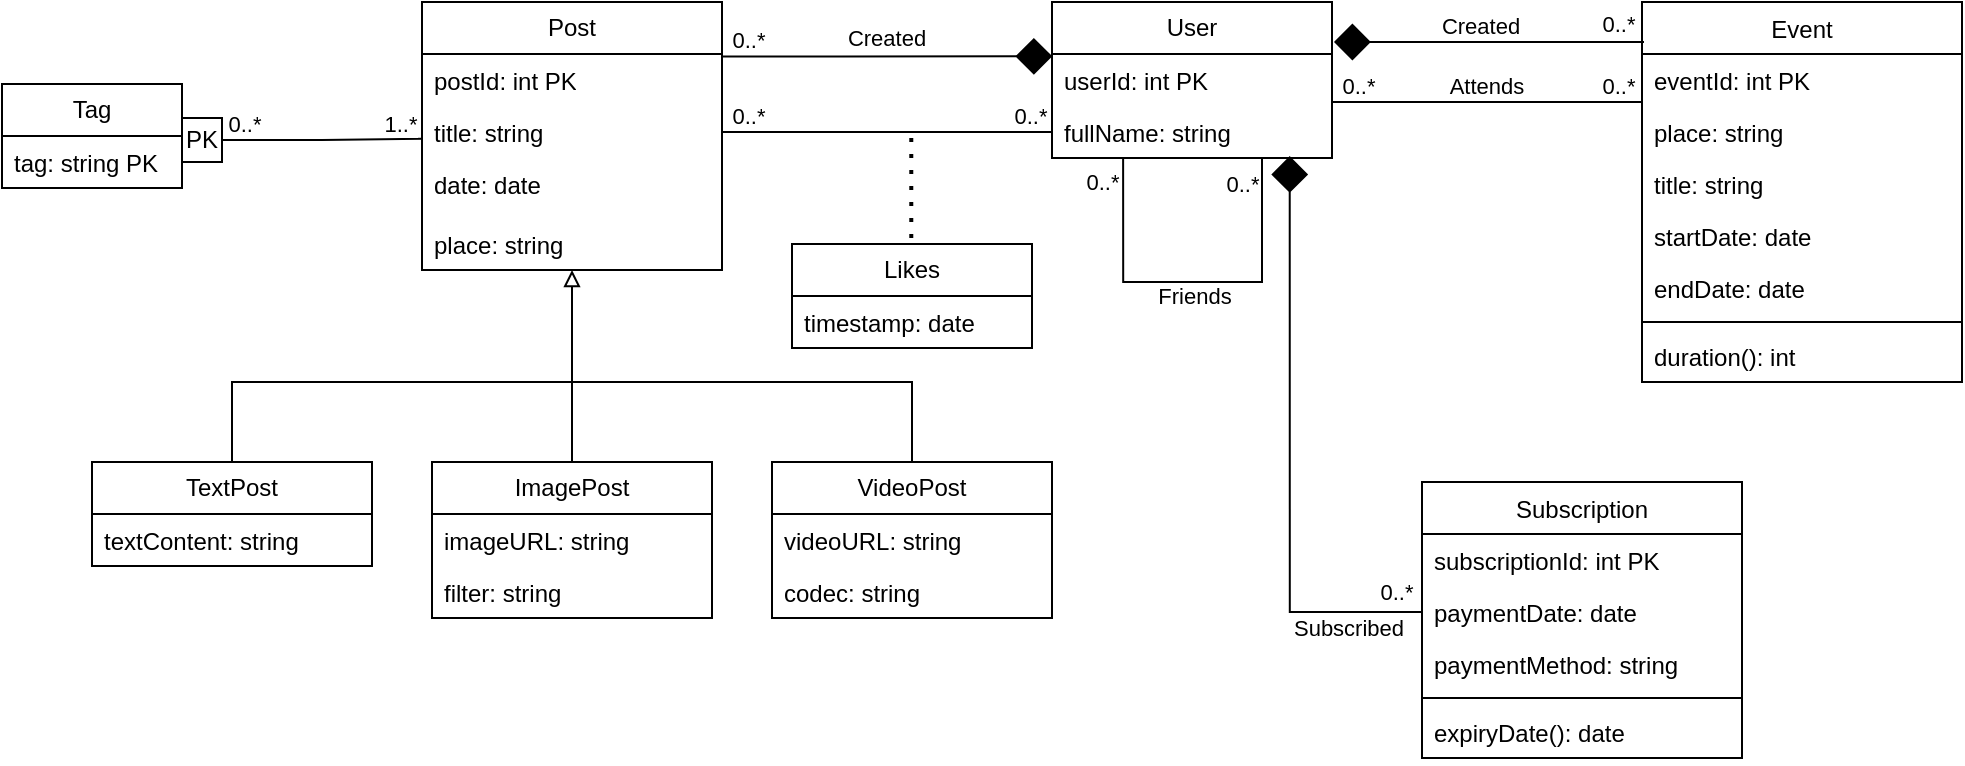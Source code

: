 <mxfile version="24.8.4">
  <diagram name="Sida-1" id="ldYkHeGGX1tuoTtnLnFC">
    <mxGraphModel dx="547" dy="366" grid="1" gridSize="10" guides="1" tooltips="1" connect="1" arrows="1" fold="1" page="1" pageScale="1" pageWidth="827" pageHeight="1169" math="0" shadow="0">
      <root>
        <mxCell id="0" />
        <mxCell id="1" parent="0" />
        <mxCell id="wKd8ZKSGtpmT5zzgrtgn-1" value="Post" style="swimlane;fontStyle=0;childLayout=stackLayout;horizontal=1;startSize=26;fillColor=none;horizontalStack=0;resizeParent=1;resizeParentMax=0;resizeLast=0;collapsible=1;marginBottom=0;whiteSpace=wrap;html=1;" vertex="1" parent="1">
          <mxGeometry x="340" y="290" width="150" height="134" as="geometry">
            <mxRectangle x="340" y="290" width="60" height="30" as="alternateBounds" />
          </mxGeometry>
        </mxCell>
        <mxCell id="wKd8ZKSGtpmT5zzgrtgn-2" value="postId: int PK" style="text;strokeColor=none;fillColor=none;align=left;verticalAlign=top;spacingLeft=4;spacingRight=4;overflow=hidden;rotatable=0;points=[[0,0.5],[1,0.5]];portConstraint=eastwest;whiteSpace=wrap;html=1;" vertex="1" parent="wKd8ZKSGtpmT5zzgrtgn-1">
          <mxGeometry y="26" width="150" height="26" as="geometry" />
        </mxCell>
        <mxCell id="wKd8ZKSGtpmT5zzgrtgn-3" value="title: string" style="text;strokeColor=none;fillColor=none;align=left;verticalAlign=top;spacingLeft=4;spacingRight=4;overflow=hidden;rotatable=0;points=[[0,0.5],[1,0.5]];portConstraint=eastwest;whiteSpace=wrap;html=1;" vertex="1" parent="wKd8ZKSGtpmT5zzgrtgn-1">
          <mxGeometry y="52" width="150" height="26" as="geometry" />
        </mxCell>
        <mxCell id="wKd8ZKSGtpmT5zzgrtgn-4" value="date: date" style="text;strokeColor=none;fillColor=none;align=left;verticalAlign=top;spacingLeft=4;spacingRight=4;overflow=hidden;rotatable=0;points=[[0,0.5],[1,0.5]];portConstraint=eastwest;whiteSpace=wrap;html=1;" vertex="1" parent="wKd8ZKSGtpmT5zzgrtgn-1">
          <mxGeometry y="78" width="150" height="30" as="geometry" />
        </mxCell>
        <mxCell id="wKd8ZKSGtpmT5zzgrtgn-26" value="place: string" style="text;strokeColor=none;fillColor=none;align=left;verticalAlign=top;spacingLeft=4;spacingRight=4;overflow=hidden;rotatable=0;points=[[0,0.5],[1,0.5]];portConstraint=eastwest;whiteSpace=wrap;html=1;" vertex="1" parent="wKd8ZKSGtpmT5zzgrtgn-1">
          <mxGeometry y="108" width="150" height="26" as="geometry" />
        </mxCell>
        <mxCell id="wKd8ZKSGtpmT5zzgrtgn-44" style="edgeStyle=orthogonalEdgeStyle;rounded=0;orthogonalLoop=1;jettySize=auto;html=1;endArrow=none;endFill=0;" edge="1" parent="1" source="wKd8ZKSGtpmT5zzgrtgn-29">
          <mxGeometry relative="1" as="geometry">
            <mxPoint x="270" y="480" as="targetPoint" />
            <Array as="points">
              <mxPoint x="245" y="480" />
            </Array>
          </mxGeometry>
        </mxCell>
        <mxCell id="wKd8ZKSGtpmT5zzgrtgn-29" value="TextPost" style="swimlane;fontStyle=0;childLayout=stackLayout;horizontal=1;startSize=26;fillColor=none;horizontalStack=0;resizeParent=1;resizeParentMax=0;resizeLast=0;collapsible=1;marginBottom=0;whiteSpace=wrap;html=1;" vertex="1" parent="1">
          <mxGeometry x="175" y="520" width="140" height="52" as="geometry" />
        </mxCell>
        <mxCell id="wKd8ZKSGtpmT5zzgrtgn-30" value="textContent: string" style="text;strokeColor=none;fillColor=none;align=left;verticalAlign=top;spacingLeft=4;spacingRight=4;overflow=hidden;rotatable=0;points=[[0,0.5],[1,0.5]];portConstraint=eastwest;whiteSpace=wrap;html=1;" vertex="1" parent="wKd8ZKSGtpmT5zzgrtgn-29">
          <mxGeometry y="26" width="140" height="26" as="geometry" />
        </mxCell>
        <mxCell id="wKd8ZKSGtpmT5zzgrtgn-41" style="edgeStyle=orthogonalEdgeStyle;rounded=0;orthogonalLoop=1;jettySize=auto;html=1;entryX=0.5;entryY=1;entryDx=0;entryDy=0;endArrow=block;endFill=0;" edge="1" parent="1" source="wKd8ZKSGtpmT5zzgrtgn-34" target="wKd8ZKSGtpmT5zzgrtgn-1">
          <mxGeometry relative="1" as="geometry">
            <Array as="points">
              <mxPoint x="415" y="500" />
              <mxPoint x="415" y="500" />
            </Array>
          </mxGeometry>
        </mxCell>
        <mxCell id="wKd8ZKSGtpmT5zzgrtgn-34" value="ImagePost" style="swimlane;fontStyle=0;childLayout=stackLayout;horizontal=1;startSize=26;fillColor=none;horizontalStack=0;resizeParent=1;resizeParentMax=0;resizeLast=0;collapsible=1;marginBottom=0;whiteSpace=wrap;html=1;" vertex="1" parent="1">
          <mxGeometry x="345" y="520" width="140" height="78" as="geometry" />
        </mxCell>
        <mxCell id="wKd8ZKSGtpmT5zzgrtgn-35" value="imageURL: string" style="text;strokeColor=none;fillColor=none;align=left;verticalAlign=top;spacingLeft=4;spacingRight=4;overflow=hidden;rotatable=0;points=[[0,0.5],[1,0.5]];portConstraint=eastwest;whiteSpace=wrap;html=1;" vertex="1" parent="wKd8ZKSGtpmT5zzgrtgn-34">
          <mxGeometry y="26" width="140" height="26" as="geometry" />
        </mxCell>
        <mxCell id="wKd8ZKSGtpmT5zzgrtgn-48" value="filter: string" style="text;strokeColor=none;fillColor=none;align=left;verticalAlign=top;spacingLeft=4;spacingRight=4;overflow=hidden;rotatable=0;points=[[0,0.5],[1,0.5]];portConstraint=eastwest;whiteSpace=wrap;html=1;" vertex="1" parent="wKd8ZKSGtpmT5zzgrtgn-34">
          <mxGeometry y="52" width="140" height="26" as="geometry" />
        </mxCell>
        <mxCell id="wKd8ZKSGtpmT5zzgrtgn-46" style="edgeStyle=orthogonalEdgeStyle;rounded=0;orthogonalLoop=1;jettySize=auto;html=1;endArrow=none;endFill=0;" edge="1" parent="1" source="wKd8ZKSGtpmT5zzgrtgn-36">
          <mxGeometry relative="1" as="geometry">
            <mxPoint x="580" y="480" as="targetPoint" />
            <Array as="points">
              <mxPoint x="585" y="480" />
            </Array>
          </mxGeometry>
        </mxCell>
        <mxCell id="wKd8ZKSGtpmT5zzgrtgn-36" value="VideoPost" style="swimlane;fontStyle=0;childLayout=stackLayout;horizontal=1;startSize=26;fillColor=none;horizontalStack=0;resizeParent=1;resizeParentMax=0;resizeLast=0;collapsible=1;marginBottom=0;whiteSpace=wrap;html=1;" vertex="1" parent="1">
          <mxGeometry x="515" y="520" width="140" height="78" as="geometry" />
        </mxCell>
        <mxCell id="wKd8ZKSGtpmT5zzgrtgn-37" value="videoURL: string" style="text;strokeColor=none;fillColor=none;align=left;verticalAlign=top;spacingLeft=4;spacingRight=4;overflow=hidden;rotatable=0;points=[[0,0.5],[1,0.5]];portConstraint=eastwest;whiteSpace=wrap;html=1;" vertex="1" parent="wKd8ZKSGtpmT5zzgrtgn-36">
          <mxGeometry y="26" width="140" height="26" as="geometry" />
        </mxCell>
        <mxCell id="wKd8ZKSGtpmT5zzgrtgn-49" value="codec: string" style="text;strokeColor=none;fillColor=none;align=left;verticalAlign=top;spacingLeft=4;spacingRight=4;overflow=hidden;rotatable=0;points=[[0,0.5],[1,0.5]];portConstraint=eastwest;whiteSpace=wrap;html=1;" vertex="1" parent="wKd8ZKSGtpmT5zzgrtgn-36">
          <mxGeometry y="52" width="140" height="26" as="geometry" />
        </mxCell>
        <mxCell id="wKd8ZKSGtpmT5zzgrtgn-45" value="" style="endArrow=none;html=1;rounded=0;" edge="1" parent="1">
          <mxGeometry width="50" height="50" relative="1" as="geometry">
            <mxPoint x="270" y="480" as="sourcePoint" />
            <mxPoint x="420" y="480" as="targetPoint" />
          </mxGeometry>
        </mxCell>
        <mxCell id="wKd8ZKSGtpmT5zzgrtgn-47" value="" style="endArrow=none;html=1;rounded=0;" edge="1" parent="1">
          <mxGeometry width="50" height="50" relative="1" as="geometry">
            <mxPoint x="420" y="480" as="sourcePoint" />
            <mxPoint x="580" y="480" as="targetPoint" />
          </mxGeometry>
        </mxCell>
        <mxCell id="wKd8ZKSGtpmT5zzgrtgn-50" value="User" style="swimlane;fontStyle=0;childLayout=stackLayout;horizontal=1;startSize=26;fillColor=none;horizontalStack=0;resizeParent=1;resizeParentMax=0;resizeLast=0;collapsible=1;marginBottom=0;whiteSpace=wrap;html=1;" vertex="1" parent="1">
          <mxGeometry x="655" y="290" width="140" height="78" as="geometry" />
        </mxCell>
        <mxCell id="wKd8ZKSGtpmT5zzgrtgn-51" value="userId: int PK" style="text;strokeColor=none;fillColor=none;align=left;verticalAlign=top;spacingLeft=4;spacingRight=4;overflow=hidden;rotatable=0;points=[[0,0.5],[1,0.5]];portConstraint=eastwest;whiteSpace=wrap;html=1;" vertex="1" parent="wKd8ZKSGtpmT5zzgrtgn-50">
          <mxGeometry y="26" width="140" height="26" as="geometry" />
        </mxCell>
        <mxCell id="wKd8ZKSGtpmT5zzgrtgn-57" value="fullName: string" style="text;strokeColor=none;fillColor=none;align=left;verticalAlign=top;spacingLeft=4;spacingRight=4;overflow=hidden;rotatable=0;points=[[0,0.5],[1,0.5]];portConstraint=eastwest;whiteSpace=wrap;html=1;" vertex="1" parent="wKd8ZKSGtpmT5zzgrtgn-50">
          <mxGeometry y="52" width="140" height="26" as="geometry" />
        </mxCell>
        <mxCell id="wKd8ZKSGtpmT5zzgrtgn-125" style="edgeStyle=orthogonalEdgeStyle;rounded=0;orthogonalLoop=1;jettySize=auto;html=1;entryX=0.254;entryY=0.992;entryDx=0;entryDy=0;entryPerimeter=0;endArrow=none;endFill=0;" edge="1" parent="wKd8ZKSGtpmT5zzgrtgn-50" source="wKd8ZKSGtpmT5zzgrtgn-50" target="wKd8ZKSGtpmT5zzgrtgn-57">
          <mxGeometry relative="1" as="geometry">
            <mxPoint x="105" y="80" as="targetPoint" />
            <Array as="points">
              <mxPoint x="105" y="140" />
              <mxPoint x="36" y="140" />
            </Array>
          </mxGeometry>
        </mxCell>
        <mxCell id="wKd8ZKSGtpmT5zzgrtgn-126" value="Friends" style="edgeLabel;html=1;align=center;verticalAlign=middle;resizable=0;points=[];" vertex="1" connectable="0" parent="wKd8ZKSGtpmT5zzgrtgn-125">
          <mxGeometry x="0.091" relative="1" as="geometry">
            <mxPoint x="9" y="7" as="offset" />
          </mxGeometry>
        </mxCell>
        <mxCell id="wKd8ZKSGtpmT5zzgrtgn-131" value="0..*" style="edgeLabel;html=1;align=center;verticalAlign=middle;resizable=0;points=[];" vertex="1" connectable="0" parent="wKd8ZKSGtpmT5zzgrtgn-125">
          <mxGeometry x="0.921" y="-1" relative="1" as="geometry">
            <mxPoint x="-12" y="4" as="offset" />
          </mxGeometry>
        </mxCell>
        <mxCell id="wKd8ZKSGtpmT5zzgrtgn-132" value="0..*" style="edgeLabel;html=1;align=center;verticalAlign=middle;resizable=0;points=[];" vertex="1" connectable="0" parent="wKd8ZKSGtpmT5zzgrtgn-125">
          <mxGeometry x="-0.923" relative="1" as="geometry">
            <mxPoint x="-10" y="5" as="offset" />
          </mxGeometry>
        </mxCell>
        <mxCell id="wKd8ZKSGtpmT5zzgrtgn-61" value="&lt;span style=&quot;font-weight: normal;&quot;&gt;Event&lt;/span&gt;" style="swimlane;fontStyle=1;align=center;verticalAlign=top;childLayout=stackLayout;horizontal=1;startSize=26;horizontalStack=0;resizeParent=1;resizeParentMax=0;resizeLast=0;collapsible=1;marginBottom=0;whiteSpace=wrap;html=1;" vertex="1" parent="1">
          <mxGeometry x="950" y="290" width="160" height="190" as="geometry" />
        </mxCell>
        <mxCell id="wKd8ZKSGtpmT5zzgrtgn-62" value="eventId: int PK" style="text;strokeColor=none;fillColor=none;align=left;verticalAlign=top;spacingLeft=4;spacingRight=4;overflow=hidden;rotatable=0;points=[[0,0.5],[1,0.5]];portConstraint=eastwest;whiteSpace=wrap;html=1;" vertex="1" parent="wKd8ZKSGtpmT5zzgrtgn-61">
          <mxGeometry y="26" width="160" height="26" as="geometry" />
        </mxCell>
        <mxCell id="wKd8ZKSGtpmT5zzgrtgn-81" value="place: string" style="text;strokeColor=none;fillColor=none;align=left;verticalAlign=top;spacingLeft=4;spacingRight=4;overflow=hidden;rotatable=0;points=[[0,0.5],[1,0.5]];portConstraint=eastwest;whiteSpace=wrap;html=1;" vertex="1" parent="wKd8ZKSGtpmT5zzgrtgn-61">
          <mxGeometry y="52" width="160" height="26" as="geometry" />
        </mxCell>
        <mxCell id="wKd8ZKSGtpmT5zzgrtgn-82" value="title: string" style="text;strokeColor=none;fillColor=none;align=left;verticalAlign=top;spacingLeft=4;spacingRight=4;overflow=hidden;rotatable=0;points=[[0,0.5],[1,0.5]];portConstraint=eastwest;whiteSpace=wrap;html=1;" vertex="1" parent="wKd8ZKSGtpmT5zzgrtgn-61">
          <mxGeometry y="78" width="160" height="26" as="geometry" />
        </mxCell>
        <mxCell id="wKd8ZKSGtpmT5zzgrtgn-83" value="startDate: date" style="text;strokeColor=none;fillColor=none;align=left;verticalAlign=top;spacingLeft=4;spacingRight=4;overflow=hidden;rotatable=0;points=[[0,0.5],[1,0.5]];portConstraint=eastwest;whiteSpace=wrap;html=1;" vertex="1" parent="wKd8ZKSGtpmT5zzgrtgn-61">
          <mxGeometry y="104" width="160" height="26" as="geometry" />
        </mxCell>
        <mxCell id="wKd8ZKSGtpmT5zzgrtgn-84" value="endDate: date" style="text;strokeColor=none;fillColor=none;align=left;verticalAlign=top;spacingLeft=4;spacingRight=4;overflow=hidden;rotatable=0;points=[[0,0.5],[1,0.5]];portConstraint=eastwest;whiteSpace=wrap;html=1;" vertex="1" parent="wKd8ZKSGtpmT5zzgrtgn-61">
          <mxGeometry y="130" width="160" height="26" as="geometry" />
        </mxCell>
        <mxCell id="wKd8ZKSGtpmT5zzgrtgn-63" value="" style="line;strokeWidth=1;fillColor=none;align=left;verticalAlign=middle;spacingTop=-1;spacingLeft=3;spacingRight=3;rotatable=0;labelPosition=right;points=[];portConstraint=eastwest;strokeColor=inherit;" vertex="1" parent="wKd8ZKSGtpmT5zzgrtgn-61">
          <mxGeometry y="156" width="160" height="8" as="geometry" />
        </mxCell>
        <mxCell id="wKd8ZKSGtpmT5zzgrtgn-85" value="duration(): int" style="text;strokeColor=none;fillColor=none;align=left;verticalAlign=top;spacingLeft=4;spacingRight=4;overflow=hidden;rotatable=0;points=[[0,0.5],[1,0.5]];portConstraint=eastwest;whiteSpace=wrap;html=1;" vertex="1" parent="wKd8ZKSGtpmT5zzgrtgn-61">
          <mxGeometry y="164" width="160" height="26" as="geometry" />
        </mxCell>
        <mxCell id="wKd8ZKSGtpmT5zzgrtgn-86" value="&lt;span style=&quot;font-weight: normal;&quot;&gt;Subscription&lt;/span&gt;" style="swimlane;fontStyle=1;align=center;verticalAlign=top;childLayout=stackLayout;horizontal=1;startSize=26;horizontalStack=0;resizeParent=1;resizeParentMax=0;resizeLast=0;collapsible=1;marginBottom=0;whiteSpace=wrap;html=1;" vertex="1" parent="1">
          <mxGeometry x="840" y="530" width="160" height="138" as="geometry" />
        </mxCell>
        <mxCell id="wKd8ZKSGtpmT5zzgrtgn-87" value="subscriptionId: int PK" style="text;strokeColor=none;fillColor=none;align=left;verticalAlign=top;spacingLeft=4;spacingRight=4;overflow=hidden;rotatable=0;points=[[0,0.5],[1,0.5]];portConstraint=eastwest;whiteSpace=wrap;html=1;" vertex="1" parent="wKd8ZKSGtpmT5zzgrtgn-86">
          <mxGeometry y="26" width="160" height="26" as="geometry" />
        </mxCell>
        <mxCell id="wKd8ZKSGtpmT5zzgrtgn-88" value="paymentDate: date" style="text;strokeColor=none;fillColor=none;align=left;verticalAlign=top;spacingLeft=4;spacingRight=4;overflow=hidden;rotatable=0;points=[[0,0.5],[1,0.5]];portConstraint=eastwest;whiteSpace=wrap;html=1;" vertex="1" parent="wKd8ZKSGtpmT5zzgrtgn-86">
          <mxGeometry y="52" width="160" height="26" as="geometry" />
        </mxCell>
        <mxCell id="wKd8ZKSGtpmT5zzgrtgn-89" value="paymentMethod: string" style="text;strokeColor=none;fillColor=none;align=left;verticalAlign=top;spacingLeft=4;spacingRight=4;overflow=hidden;rotatable=0;points=[[0,0.5],[1,0.5]];portConstraint=eastwest;whiteSpace=wrap;html=1;" vertex="1" parent="wKd8ZKSGtpmT5zzgrtgn-86">
          <mxGeometry y="78" width="160" height="26" as="geometry" />
        </mxCell>
        <mxCell id="wKd8ZKSGtpmT5zzgrtgn-92" value="" style="line;strokeWidth=1;fillColor=none;align=left;verticalAlign=middle;spacingTop=-1;spacingLeft=3;spacingRight=3;rotatable=0;labelPosition=right;points=[];portConstraint=eastwest;strokeColor=inherit;" vertex="1" parent="wKd8ZKSGtpmT5zzgrtgn-86">
          <mxGeometry y="104" width="160" height="8" as="geometry" />
        </mxCell>
        <mxCell id="wKd8ZKSGtpmT5zzgrtgn-93" value="expiryDate(): date" style="text;strokeColor=none;fillColor=none;align=left;verticalAlign=top;spacingLeft=4;spacingRight=4;overflow=hidden;rotatable=0;points=[[0,0.5],[1,0.5]];portConstraint=eastwest;whiteSpace=wrap;html=1;" vertex="1" parent="wKd8ZKSGtpmT5zzgrtgn-86">
          <mxGeometry y="112" width="160" height="26" as="geometry" />
        </mxCell>
        <mxCell id="wKd8ZKSGtpmT5zzgrtgn-96" style="edgeStyle=orthogonalEdgeStyle;rounded=0;orthogonalLoop=1;jettySize=auto;html=1;entryX=0.001;entryY=0.045;entryDx=0;entryDy=0;entryPerimeter=0;endArrow=diamond;endFill=1;endSize=16;" edge="1" parent="1" source="wKd8ZKSGtpmT5zzgrtgn-1" target="wKd8ZKSGtpmT5zzgrtgn-51">
          <mxGeometry relative="1" as="geometry">
            <Array as="points">
              <mxPoint x="550" y="317" />
            </Array>
          </mxGeometry>
        </mxCell>
        <mxCell id="wKd8ZKSGtpmT5zzgrtgn-97" value="Created" style="edgeLabel;html=1;align=center;verticalAlign=middle;resizable=0;points=[];" vertex="1" connectable="0" parent="wKd8ZKSGtpmT5zzgrtgn-96">
          <mxGeometry x="-0.195" y="2" relative="1" as="geometry">
            <mxPoint x="15" y="-7" as="offset" />
          </mxGeometry>
        </mxCell>
        <mxCell id="wKd8ZKSGtpmT5zzgrtgn-98" value="0..*" style="edgeLabel;html=1;align=center;verticalAlign=middle;resizable=0;points=[];" vertex="1" connectable="0" parent="wKd8ZKSGtpmT5zzgrtgn-96">
          <mxGeometry x="-0.91" y="1" relative="1" as="geometry">
            <mxPoint x="5" y="-7" as="offset" />
          </mxGeometry>
        </mxCell>
        <mxCell id="wKd8ZKSGtpmT5zzgrtgn-99" style="edgeStyle=orthogonalEdgeStyle;rounded=0;orthogonalLoop=1;jettySize=auto;html=1;entryX=0;entryY=0.5;entryDx=0;entryDy=0;endArrow=none;endFill=0;" edge="1" parent="1" source="wKd8ZKSGtpmT5zzgrtgn-3" target="wKd8ZKSGtpmT5zzgrtgn-57">
          <mxGeometry relative="1" as="geometry" />
        </mxCell>
        <mxCell id="wKd8ZKSGtpmT5zzgrtgn-105" value="0..*" style="edgeLabel;html=1;align=center;verticalAlign=middle;resizable=0;points=[];" vertex="1" connectable="0" parent="wKd8ZKSGtpmT5zzgrtgn-99">
          <mxGeometry x="-0.88" y="3" relative="1" as="geometry">
            <mxPoint x="3" y="-5" as="offset" />
          </mxGeometry>
        </mxCell>
        <mxCell id="wKd8ZKSGtpmT5zzgrtgn-106" value="0..*" style="edgeLabel;html=1;align=center;verticalAlign=middle;resizable=0;points=[];" vertex="1" connectable="0" parent="wKd8ZKSGtpmT5zzgrtgn-99">
          <mxGeometry x="0.896" y="1" relative="1" as="geometry">
            <mxPoint x="-3" y="-7" as="offset" />
          </mxGeometry>
        </mxCell>
        <mxCell id="wKd8ZKSGtpmT5zzgrtgn-100" value="" style="endArrow=none;dashed=1;html=1;dashPattern=1 3;strokeWidth=2;rounded=0;" edge="1" parent="1">
          <mxGeometry width="50" height="50" relative="1" as="geometry">
            <mxPoint x="584.64" y="408" as="sourcePoint" />
            <mxPoint x="584.64" y="358" as="targetPoint" />
          </mxGeometry>
        </mxCell>
        <mxCell id="wKd8ZKSGtpmT5zzgrtgn-101" value="Likes" style="swimlane;fontStyle=0;childLayout=stackLayout;horizontal=1;startSize=26;fillColor=none;horizontalStack=0;resizeParent=1;resizeParentMax=0;resizeLast=0;collapsible=1;marginBottom=0;whiteSpace=wrap;html=1;" vertex="1" parent="1">
          <mxGeometry x="525" y="411" width="120" height="52" as="geometry" />
        </mxCell>
        <mxCell id="wKd8ZKSGtpmT5zzgrtgn-102" value="timestamp: date" style="text;strokeColor=none;fillColor=none;align=left;verticalAlign=top;spacingLeft=4;spacingRight=4;overflow=hidden;rotatable=0;points=[[0,0.5],[1,0.5]];portConstraint=eastwest;whiteSpace=wrap;html=1;" vertex="1" parent="wKd8ZKSGtpmT5zzgrtgn-101">
          <mxGeometry y="26" width="120" height="26" as="geometry" />
        </mxCell>
        <mxCell id="wKd8ZKSGtpmT5zzgrtgn-107" value="Tag" style="swimlane;fontStyle=0;childLayout=stackLayout;horizontal=1;startSize=26;fillColor=none;horizontalStack=0;resizeParent=1;resizeParentMax=0;resizeLast=0;collapsible=1;marginBottom=0;whiteSpace=wrap;html=1;" vertex="1" parent="1">
          <mxGeometry x="130" y="331" width="90" height="52" as="geometry" />
        </mxCell>
        <mxCell id="wKd8ZKSGtpmT5zzgrtgn-108" value="tag: string PK" style="text;strokeColor=none;fillColor=none;align=left;verticalAlign=top;spacingLeft=4;spacingRight=4;overflow=hidden;rotatable=0;points=[[0,0.5],[1,0.5]];portConstraint=eastwest;whiteSpace=wrap;html=1;" vertex="1" parent="wKd8ZKSGtpmT5zzgrtgn-107">
          <mxGeometry y="26" width="90" height="26" as="geometry" />
        </mxCell>
        <mxCell id="wKd8ZKSGtpmT5zzgrtgn-113" value="PK" style="rounded=0;whiteSpace=wrap;html=1;" vertex="1" parent="1">
          <mxGeometry x="220" y="348" width="20" height="22" as="geometry" />
        </mxCell>
        <mxCell id="wKd8ZKSGtpmT5zzgrtgn-114" style="edgeStyle=orthogonalEdgeStyle;rounded=0;orthogonalLoop=1;jettySize=auto;html=1;entryX=0.001;entryY=0.628;entryDx=0;entryDy=0;entryPerimeter=0;endArrow=none;endFill=0;" edge="1" parent="1" source="wKd8ZKSGtpmT5zzgrtgn-113" target="wKd8ZKSGtpmT5zzgrtgn-3">
          <mxGeometry relative="1" as="geometry" />
        </mxCell>
        <mxCell id="wKd8ZKSGtpmT5zzgrtgn-115" value="0..*" style="edgeLabel;html=1;align=center;verticalAlign=middle;resizable=0;points=[];" vertex="1" connectable="0" parent="wKd8ZKSGtpmT5zzgrtgn-114">
          <mxGeometry x="-0.9" relative="1" as="geometry">
            <mxPoint x="6" y="-8" as="offset" />
          </mxGeometry>
        </mxCell>
        <mxCell id="wKd8ZKSGtpmT5zzgrtgn-116" value="1..*" style="edgeLabel;html=1;align=center;verticalAlign=middle;resizable=0;points=[];" vertex="1" connectable="0" parent="wKd8ZKSGtpmT5zzgrtgn-114">
          <mxGeometry x="0.886" y="2" relative="1" as="geometry">
            <mxPoint x="-6" y="-6" as="offset" />
          </mxGeometry>
        </mxCell>
        <mxCell id="wKd8ZKSGtpmT5zzgrtgn-117" style="edgeStyle=orthogonalEdgeStyle;rounded=0;orthogonalLoop=1;jettySize=auto;html=1;entryX=0;entryY=0.5;entryDx=0;entryDy=0;endArrow=none;endFill=0;startArrow=diamond;startFill=1;endSize=6;targetPerimeterSpacing=5;sourcePerimeterSpacing=4;startSize=16;" edge="1" parent="1">
          <mxGeometry relative="1" as="geometry">
            <mxPoint x="796.0" y="310" as="sourcePoint" />
            <mxPoint x="951.0" y="310" as="targetPoint" />
          </mxGeometry>
        </mxCell>
        <mxCell id="wKd8ZKSGtpmT5zzgrtgn-119" value="Created" style="edgeLabel;html=1;align=center;verticalAlign=middle;resizable=0;points=[];" vertex="1" connectable="0" parent="wKd8ZKSGtpmT5zzgrtgn-117">
          <mxGeometry x="-0.082" y="2" relative="1" as="geometry">
            <mxPoint x="2" y="-6" as="offset" />
          </mxGeometry>
        </mxCell>
        <mxCell id="wKd8ZKSGtpmT5zzgrtgn-124" value="0..*" style="edgeLabel;html=1;align=center;verticalAlign=middle;resizable=0;points=[];" vertex="1" connectable="0" parent="wKd8ZKSGtpmT5zzgrtgn-117">
          <mxGeometry x="0.8" y="1" relative="1" as="geometry">
            <mxPoint x="2" y="-8" as="offset" />
          </mxGeometry>
        </mxCell>
        <mxCell id="wKd8ZKSGtpmT5zzgrtgn-120" style="edgeStyle=orthogonalEdgeStyle;rounded=0;orthogonalLoop=1;jettySize=auto;html=1;entryX=0;entryY=0.5;entryDx=0;entryDy=0;endArrow=none;endFill=0;" edge="1" parent="1">
          <mxGeometry relative="1" as="geometry">
            <mxPoint x="795" y="340.0" as="sourcePoint" />
            <mxPoint x="950" y="340.0" as="targetPoint" />
          </mxGeometry>
        </mxCell>
        <mxCell id="wKd8ZKSGtpmT5zzgrtgn-121" value="Attends" style="edgeLabel;html=1;align=center;verticalAlign=middle;resizable=0;points=[];" vertex="1" connectable="0" parent="wKd8ZKSGtpmT5zzgrtgn-120">
          <mxGeometry x="-0.012" relative="1" as="geometry">
            <mxPoint y="-8" as="offset" />
          </mxGeometry>
        </mxCell>
        <mxCell id="wKd8ZKSGtpmT5zzgrtgn-122" value="0..*" style="edgeLabel;html=1;align=center;verticalAlign=middle;resizable=0;points=[];" vertex="1" connectable="0" parent="wKd8ZKSGtpmT5zzgrtgn-120">
          <mxGeometry x="-0.839" relative="1" as="geometry">
            <mxPoint y="-8" as="offset" />
          </mxGeometry>
        </mxCell>
        <mxCell id="wKd8ZKSGtpmT5zzgrtgn-123" value="0..*" style="edgeLabel;html=1;align=center;verticalAlign=middle;resizable=0;points=[];" vertex="1" connectable="0" parent="wKd8ZKSGtpmT5zzgrtgn-120">
          <mxGeometry x="0.848" y="1" relative="1" as="geometry">
            <mxPoint y="-7" as="offset" />
          </mxGeometry>
        </mxCell>
        <mxCell id="wKd8ZKSGtpmT5zzgrtgn-128" style="edgeStyle=orthogonalEdgeStyle;rounded=0;orthogonalLoop=1;jettySize=auto;html=1;entryX=0.849;entryY=0.962;entryDx=0;entryDy=0;entryPerimeter=0;endArrow=diamond;endFill=1;startSize=8;endSize=16;" edge="1" parent="1" source="wKd8ZKSGtpmT5zzgrtgn-88" target="wKd8ZKSGtpmT5zzgrtgn-57">
          <mxGeometry relative="1" as="geometry" />
        </mxCell>
        <mxCell id="wKd8ZKSGtpmT5zzgrtgn-129" value="0..*" style="edgeLabel;html=1;align=center;verticalAlign=middle;resizable=0;points=[];" vertex="1" connectable="0" parent="wKd8ZKSGtpmT5zzgrtgn-128">
          <mxGeometry x="-0.817" relative="1" as="geometry">
            <mxPoint x="14" y="-10" as="offset" />
          </mxGeometry>
        </mxCell>
        <mxCell id="wKd8ZKSGtpmT5zzgrtgn-130" value="Subscribed" style="edgeLabel;html=1;align=center;verticalAlign=middle;resizable=0;points=[];" vertex="1" connectable="0" parent="wKd8ZKSGtpmT5zzgrtgn-128">
          <mxGeometry x="-0.661" y="1" relative="1" as="geometry">
            <mxPoint x="13" y="7" as="offset" />
          </mxGeometry>
        </mxCell>
      </root>
    </mxGraphModel>
  </diagram>
</mxfile>
